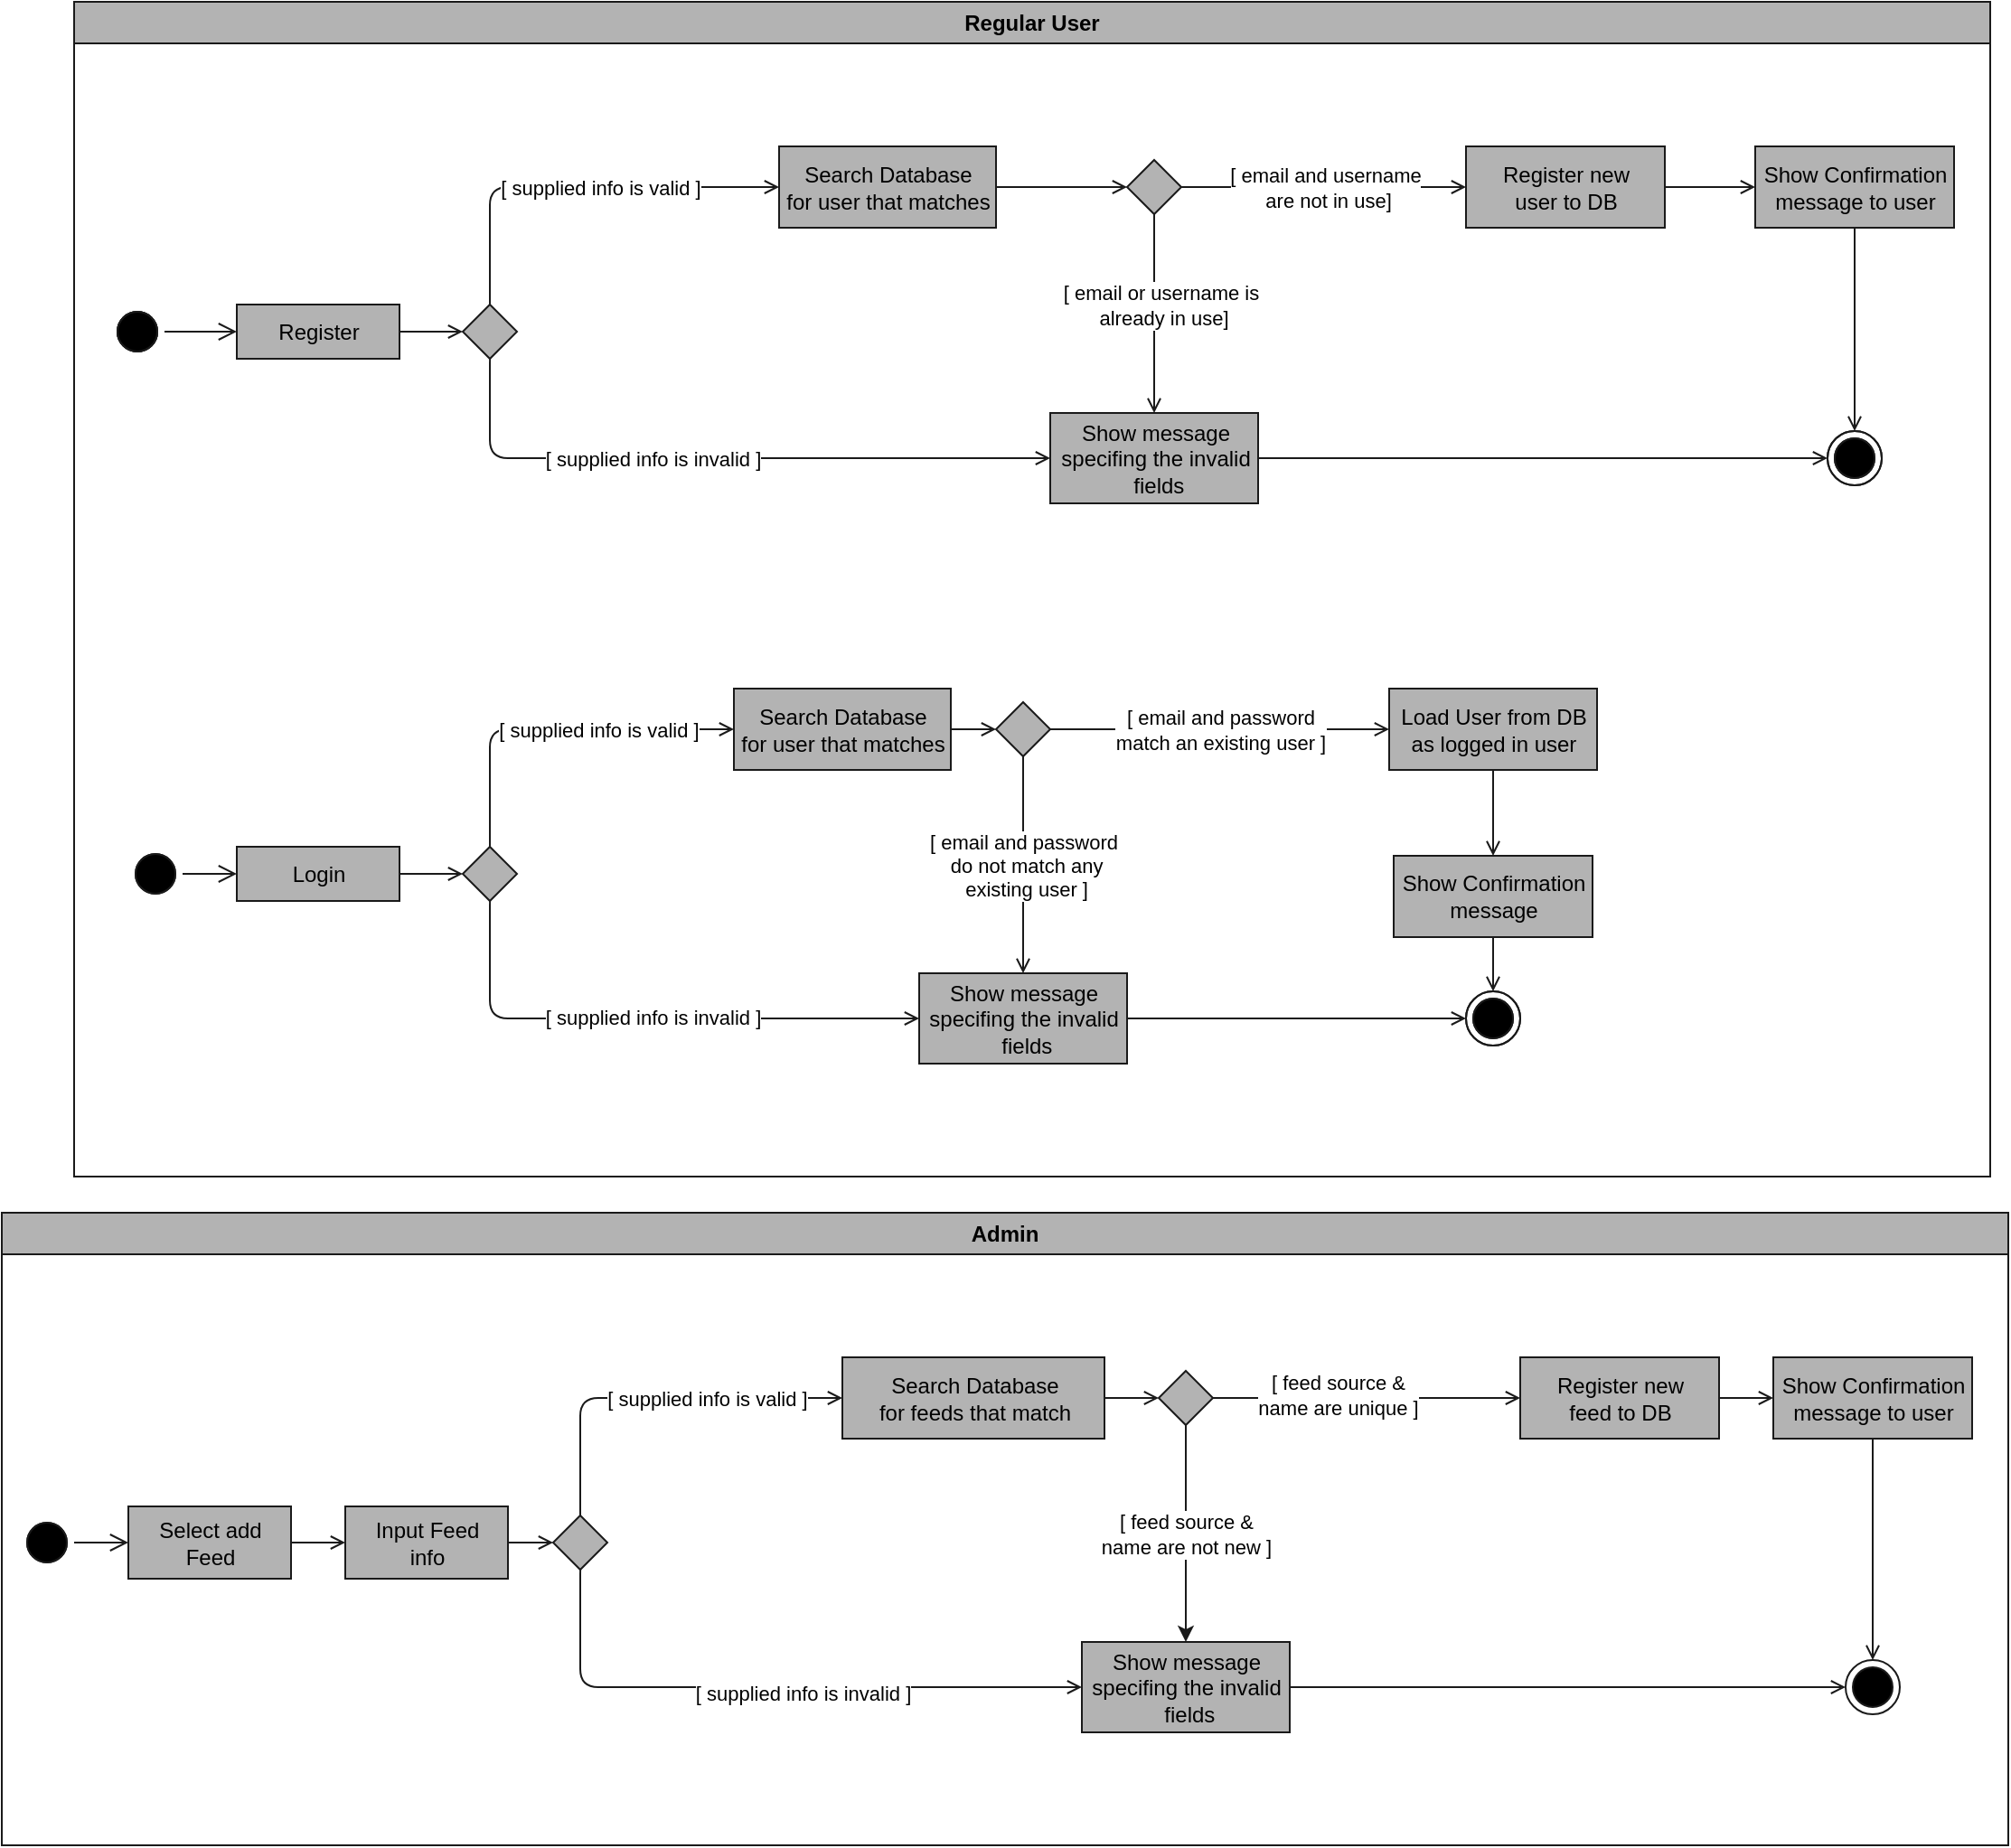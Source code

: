 <mxfile>
    <diagram id="RJNmUkppyvwB2w5q9kFV" name="Page-1">
        <mxGraphModel dx="1892" dy="916" grid="1" gridSize="10" guides="1" tooltips="1" connect="1" arrows="1" fold="1" page="1" pageScale="1" pageWidth="850" pageHeight="1100" background="#ffffff" math="0" shadow="0">
            <root>
                <mxCell id="0"/>
                <mxCell id="1" parent="0"/>
                <mxCell id="122" value="Admin" style="swimlane;whiteSpace=wrap;html=1;strokeColor=#1A1A1A;fillColor=#B3B3B3;" vertex="1" parent="1">
                    <mxGeometry x="20" y="690" width="1110" height="350" as="geometry"/>
                </mxCell>
                <mxCell id="86" value="Select add&lt;br&gt;Feed" style="html=1;strokeColor=#1A1A1A;fillColor=#B3B3B3;" vertex="1" parent="122">
                    <mxGeometry x="70" y="162.5" width="90" height="40" as="geometry"/>
                </mxCell>
                <mxCell id="87" value="Show message&lt;br&gt;specifing the invalid&lt;br&gt;&amp;nbsp;fields" style="html=1;strokeColor=#1A1A1A;fillColor=#B3B3B3;" vertex="1" parent="122">
                    <mxGeometry x="597.5" y="237.5" width="115" height="50" as="geometry"/>
                </mxCell>
                <mxCell id="89" value="Search Database&lt;br&gt;for feeds that match" style="html=1;strokeColor=#1A1A1A;fillColor=#B3B3B3;" vertex="1" parent="122">
                    <mxGeometry x="465" y="80" width="145" height="45" as="geometry"/>
                </mxCell>
                <mxCell id="90" style="endArrow=open;edgeStyle=elbowEdgeStyle;html=1;exitX=1;exitY=1;exitDx=0;exitDy=0;strokeColor=#1A1A1A;fillColor=#B3B3B3;" edge="1" parent="122" source="92" target="87">
                    <mxGeometry relative="1" as="geometry">
                        <mxPoint x="330" y="352.5" as="sourcePoint"/>
                        <Array as="points">
                            <mxPoint x="320" y="217.5"/>
                        </Array>
                    </mxGeometry>
                </mxCell>
                <mxCell id="117" value="[ supplied info is invalid ]" style="edgeLabel;html=1;align=center;verticalAlign=middle;resizable=0;points=[];strokeColor=#1A1A1A;fillColor=#B3B3B3;" vertex="1" connectable="0" parent="90">
                    <mxGeometry x="0.133" y="-3" relative="1" as="geometry">
                        <mxPoint as="offset"/>
                    </mxGeometry>
                </mxCell>
                <mxCell id="91" value="&lt;span style=&quot;orphans: 2; text-align: center; text-indent: 0px; widows: 2; text-decoration-thickness: initial; text-decoration-style: initial; text-decoration-color: initial; float: none; display: inline !important;&quot;&gt;[ supplied info is valid ]&lt;/span&gt;" style="edgeStyle=elbowEdgeStyle;html=1;exitX=0.5;exitY=0;exitDx=0;exitDy=0;endArrow=open;entryX=0;entryY=0.5;entryDx=0;entryDy=0;strokeColor=#1A1A1A;fillColor=#B3B3B3;" edge="1" parent="122" source="92" target="89">
                    <mxGeometry x="0.286" relative="1" as="geometry">
                        <mxPoint x="390" y="187.5" as="sourcePoint"/>
                        <Array as="points">
                            <mxPoint x="320" y="117.5"/>
                            <mxPoint x="335" y="117.5"/>
                        </Array>
                        <mxPoint x="460" y="117.5" as="targetPoint"/>
                        <mxPoint as="offset"/>
                    </mxGeometry>
                </mxCell>
                <mxCell id="92" value="" style="rhombus;strokeColor=#1A1A1A;fillColor=#B3B3B3;" vertex="1" parent="122">
                    <mxGeometry x="305" y="167.5" width="30" height="30" as="geometry"/>
                </mxCell>
                <mxCell id="111" style="edgeStyle=none;html=1;exitX=0.5;exitY=1;exitDx=0;exitDy=0;entryX=0.5;entryY=0;entryDx=0;entryDy=0;strokeColor=#1A1A1A;fillColor=#B3B3B3;" edge="1" parent="122" source="95" target="87">
                    <mxGeometry relative="1" as="geometry"/>
                </mxCell>
                <mxCell id="116" value="[ feed source &amp;amp;&lt;br&gt;name are not new ]" style="edgeLabel;html=1;align=center;verticalAlign=middle;resizable=0;points=[];strokeColor=#1A1A1A;fillColor=#B3B3B3;" vertex="1" connectable="0" parent="111">
                    <mxGeometry x="-0.289" relative="1" as="geometry">
                        <mxPoint y="18" as="offset"/>
                    </mxGeometry>
                </mxCell>
                <mxCell id="95" value="" style="rhombus;strokeColor=#1A1A1A;fillColor=#B3B3B3;" vertex="1" parent="122">
                    <mxGeometry x="640" y="87.5" width="30" height="30" as="geometry"/>
                </mxCell>
                <mxCell id="98" style="edgeStyle=orthogonalEdgeStyle;html=1;exitX=1;exitY=0.5;exitDx=0;exitDy=0;endArrow=open;entryX=0;entryY=0.5;entryDx=0;entryDy=0;strokeColor=#1A1A1A;fillColor=#B3B3B3;" edge="1" parent="122" source="89" target="95">
                    <mxGeometry relative="1" as="geometry">
                        <mxPoint x="510" y="127.5" as="sourcePoint"/>
                        <mxPoint x="660" y="127.5" as="targetPoint"/>
                    </mxGeometry>
                </mxCell>
                <mxCell id="102" value="" style="ellipse;html=1;shape=startState;fillColor=#B3B3B3;strokeColor=#1A1A1A;" vertex="1" parent="122">
                    <mxGeometry x="10" y="167.5" width="30" height="30" as="geometry"/>
                </mxCell>
                <mxCell id="103" value="" style="edgeStyle=orthogonalEdgeStyle;html=1;verticalAlign=bottom;endArrow=open;endSize=8;strokeColor=#1A1A1A;entryX=0;entryY=0.5;entryDx=0;entryDy=0;exitX=1;exitY=0.5;exitDx=0;exitDy=0;fillColor=#B3B3B3;" edge="1" parent="122" source="102" target="86">
                    <mxGeometry relative="1" as="geometry">
                        <mxPoint x="90" y="122.5" as="targetPoint"/>
                    </mxGeometry>
                </mxCell>
                <mxCell id="104" value="" style="ellipse;html=1;shape=endState;fillColor=#000000;strokeColor=#1A1A1A;" vertex="1" parent="122">
                    <mxGeometry x="1020" y="247.5" width="30" height="30" as="geometry"/>
                </mxCell>
                <mxCell id="84" value="" style="endArrow=open;html=1;rounded=0;align=center;verticalAlign=top;endFill=0;labelBackgroundColor=none;endSize=6;entryX=0;entryY=0.5;entryDx=0;entryDy=0;strokeColor=#1A1A1A;fillColor=#B3B3B3;" edge="1" parent="122" source="87" target="104">
                    <mxGeometry relative="1" as="geometry">
                        <mxPoint x="960" y="112.5" as="sourcePoint"/>
                        <mxPoint x="860" y="262.5" as="targetPoint"/>
                    </mxGeometry>
                </mxCell>
                <mxCell id="107" value="Input Feed&lt;br&gt;info" style="html=1;fillColor=#B3B3B3;strokeColor=#1A1A1A;" vertex="1" parent="122">
                    <mxGeometry x="190" y="162.5" width="90" height="40" as="geometry"/>
                </mxCell>
                <mxCell id="85" style="endArrow=open;edgeStyle=elbowEdgeStyle;html=1;exitX=1;exitY=0.5;exitDx=0;exitDy=0;strokeColor=#1A1A1A;fillColor=#B3B3B3;" edge="1" parent="122" source="107" target="92">
                    <mxGeometry relative="1" as="geometry"/>
                </mxCell>
                <mxCell id="109" style="endArrow=open;edgeStyle=elbowEdgeStyle;html=1;exitX=1;exitY=0.5;exitDx=0;exitDy=0;entryX=0;entryY=0.5;entryDx=0;entryDy=0;strokeColor=#1A1A1A;fillColor=#B3B3B3;" edge="1" parent="122" source="86" target="107">
                    <mxGeometry relative="1" as="geometry">
                        <mxPoint x="300" y="257.5" as="sourcePoint"/>
                        <mxPoint x="315" y="192.5" as="targetPoint"/>
                    </mxGeometry>
                </mxCell>
                <mxCell id="112" value="Register new&lt;br&gt;feed to DB" style="html=1;strokeColor=#1A1A1A;fillColor=#B3B3B3;" vertex="1" parent="122">
                    <mxGeometry x="840" y="80" width="110" height="45" as="geometry"/>
                </mxCell>
                <mxCell id="113" value="Show Confirmation&lt;br&gt;message to user" style="html=1;fillColor=#B3B3B3;strokeColor=#1A1A1A;" vertex="1" parent="122">
                    <mxGeometry x="980" y="80" width="110" height="45" as="geometry"/>
                </mxCell>
                <mxCell id="114" value="" style="edgeStyle=orthogonalEdgeStyle;html=1;endArrow=open;strokeColor=#1A1A1A;fillColor=#B3B3B3;" edge="1" parent="122" source="112" target="113">
                    <mxGeometry relative="1" as="geometry">
                        <mxPoint x="920" y="87.5" as="sourcePoint"/>
                        <mxPoint x="980" y="77.5" as="targetPoint"/>
                    </mxGeometry>
                </mxCell>
                <mxCell id="88" value="" style="edgeStyle=orthogonalEdgeStyle;html=1;endArrow=open;exitX=1;exitY=0.5;exitDx=0;exitDy=0;entryX=0;entryY=0.5;entryDx=0;entryDy=0;strokeColor=#1A1A1A;fillColor=#B3B3B3;" edge="1" parent="122" source="95" target="112">
                    <mxGeometry relative="1" as="geometry">
                        <mxPoint x="700" y="157.5" as="sourcePoint"/>
                        <mxPoint x="790" y="102.5" as="targetPoint"/>
                    </mxGeometry>
                </mxCell>
                <mxCell id="115" value="[ feed source &amp;amp;&lt;br&gt;name are unique ]" style="edgeLabel;html=1;align=center;verticalAlign=middle;resizable=0;points=[];strokeColor=#1A1A1A;fillColor=#B3B3B3;" vertex="1" connectable="0" parent="88">
                    <mxGeometry x="-0.283" y="1" relative="1" as="geometry">
                        <mxPoint x="8" y="-1" as="offset"/>
                    </mxGeometry>
                </mxCell>
                <mxCell id="101" value="" style="endArrow=open;html=1;rounded=0;align=center;verticalAlign=top;endFill=0;labelBackgroundColor=none;endSize=6;entryX=0.5;entryY=0;entryDx=0;entryDy=0;strokeColor=#1A1A1A;fillColor=#B3B3B3;" edge="1" parent="122" source="113" target="104">
                    <mxGeometry relative="1" as="geometry">
                        <mxPoint x="1101.667" y="200" as="sourcePoint"/>
                        <mxPoint x="1015" y="245" as="targetPoint"/>
                    </mxGeometry>
                </mxCell>
                <mxCell id="127" value="" style="ellipse;html=1;shape=startState;fillColor=#000000;strokeColor=#1A1A1A;" vertex="1" parent="122">
                    <mxGeometry x="60" y="-502.5" width="30" height="30" as="geometry"/>
                </mxCell>
                <mxCell id="128" value="" style="ellipse;html=1;shape=endState;fillColor=#000000;strokeColor=#1A1A1A;" vertex="1" parent="122">
                    <mxGeometry x="1010" y="-432.5" width="30" height="30" as="geometry"/>
                </mxCell>
                <mxCell id="129" value="" style="ellipse;html=1;shape=endState;fillColor=#000000;strokeColor=#1A1A1A;" vertex="1" parent="122">
                    <mxGeometry x="810" y="-122.5" width="30" height="30" as="geometry"/>
                </mxCell>
                <mxCell id="130" value="" style="ellipse;html=1;shape=startState;fillColor=#000000;strokeColor=#1A1A1A;" vertex="1" parent="122">
                    <mxGeometry x="70" y="-202.5" width="30" height="30" as="geometry"/>
                </mxCell>
                <mxCell id="131" value="" style="ellipse;html=1;shape=startState;fillColor=#000000;strokeColor=#1A1A1A;" vertex="1" parent="122">
                    <mxGeometry x="10" y="167.5" width="30" height="30" as="geometry"/>
                </mxCell>
                <mxCell id="123" value="Regular User" style="swimlane;whiteSpace=wrap;html=1;strokeColor=#1A1A1A;fillColor=#B3B3B3;startSize=23;" vertex="1" parent="1">
                    <mxGeometry x="60" y="20" width="1060" height="650" as="geometry"/>
                </mxCell>
                <mxCell id="11" value="Register" style="html=1;strokeColor=#1A1A1A;fillColor=#B3B3B3;" vertex="1" parent="123">
                    <mxGeometry x="90" y="167.5" width="90" height="30" as="geometry"/>
                </mxCell>
                <mxCell id="12" value="Show message&lt;br&gt;specifing the invalid&lt;br&gt;&amp;nbsp;fields" style="html=1;strokeColor=#1A1A1A;fillColor=#B3B3B3;" vertex="1" parent="123">
                    <mxGeometry x="540" y="227.5" width="115" height="50" as="geometry"/>
                </mxCell>
                <mxCell id="13" value="Register new&lt;br&gt;user to DB" style="html=1;strokeColor=#1A1A1A;fillColor=#B3B3B3;" vertex="1" parent="123">
                    <mxGeometry x="770" y="80" width="110" height="45" as="geometry"/>
                </mxCell>
                <mxCell id="17" value="&lt;span style=&quot;orphans: 2; text-align: center; text-indent: 0px; widows: 2; text-decoration-thickness: initial; text-decoration-style: initial; text-decoration-color: initial; float: none; display: inline !important;&quot;&gt;[ supplied info is invalid ]&lt;/span&gt;" style="endArrow=open;edgeStyle=elbowEdgeStyle;html=1;exitX=1;exitY=1;exitDx=0;exitDy=0;strokeColor=#1A1A1A;fillColor=#B3B3B3;" edge="1" parent="123" source="14" target="12">
                    <mxGeometry x="-0.158" relative="1" as="geometry">
                        <mxPoint x="240" y="352.5" as="sourcePoint"/>
                        <Array as="points">
                            <mxPoint x="230" y="217.5"/>
                        </Array>
                        <mxPoint as="offset"/>
                    </mxGeometry>
                </mxCell>
                <mxCell id="14" value="" style="rhombus;strokeColor=#1A1A1A;fillColor=#B3B3B3;" vertex="1" parent="123">
                    <mxGeometry x="215" y="167.5" width="30" height="30" as="geometry"/>
                </mxCell>
                <mxCell id="21" style="endArrow=open;edgeStyle=elbowEdgeStyle;html=1;strokeColor=#1A1A1A;fillColor=#B3B3B3;" edge="1" parent="123" source="11" target="14">
                    <mxGeometry relative="1" as="geometry"/>
                </mxCell>
                <mxCell id="26" value="" style="rhombus;strokeColor=#1A1A1A;fillColor=#B3B3B3;" vertex="1" parent="123">
                    <mxGeometry x="582.5" y="87.5" width="30" height="30" as="geometry"/>
                </mxCell>
                <mxCell id="29" value="&lt;span style=&quot;orphans: 2; text-align: center; text-indent: 0px; widows: 2; text-decoration-thickness: initial; text-decoration-style: initial; text-decoration-color: initial; float: none; display: inline !important;&quot;&gt;[ email or username is&lt;/span&gt;&lt;br style=&quot;border-color: rgb(0, 0, 0); orphans: 2; text-align: center; text-indent: 0px; widows: 2; text-decoration-thickness: initial; text-decoration-style: initial; text-decoration-color: initial;&quot;&gt;&lt;span style=&quot;orphans: 2; text-align: center; text-indent: 0px; widows: 2; text-decoration-thickness: initial; text-decoration-style: initial; text-decoration-color: initial; float: none; display: inline !important;&quot;&gt;&amp;nbsp;already in use]&lt;/span&gt;" style="edgeStyle=orthogonalEdgeStyle;html=1;exitX=0.5;exitY=1;exitDx=0;exitDy=0;entryX=0.5;entryY=0;entryDx=0;entryDy=0;endArrow=open;strokeColor=#1A1A1A;fillColor=#B3B3B3;" edge="1" parent="123" source="26" target="12">
                    <mxGeometry x="-0.091" y="3" relative="1" as="geometry">
                        <mxPoint x="450" y="37.5" as="sourcePoint"/>
                        <mxPoint x="440" y="182.5" as="targetPoint"/>
                        <mxPoint as="offset"/>
                    </mxGeometry>
                </mxCell>
                <mxCell id="31" value="&lt;span style=&quot;orphans: 2; text-align: center; text-indent: 0px; widows: 2; text-decoration-thickness: initial; text-decoration-style: initial; text-decoration-color: initial; float: none; display: inline !important;&quot;&gt;[ email and username&lt;/span&gt;&lt;br style=&quot;border-color: rgb(0, 0, 0); orphans: 2; text-align: center; text-indent: 0px; widows: 2; text-decoration-thickness: initial; text-decoration-style: initial; text-decoration-color: initial;&quot;&gt;&lt;span style=&quot;orphans: 2; text-align: center; text-indent: 0px; widows: 2; text-decoration-thickness: initial; text-decoration-style: initial; text-decoration-color: initial; float: none; display: inline !important;&quot;&gt;&amp;nbsp;are&amp;nbsp;not in use]&lt;/span&gt;" style="edgeStyle=orthogonalEdgeStyle;html=1;exitX=1;exitY=0.5;exitDx=0;exitDy=0;endArrow=open;strokeColor=#1A1A1A;fillColor=#B3B3B3;" edge="1" parent="123" source="26" target="13">
                    <mxGeometry relative="1" as="geometry">
                        <mxPoint x="420" y="127.5" as="sourcePoint"/>
                        <mxPoint x="510" y="102.5" as="targetPoint"/>
                    </mxGeometry>
                </mxCell>
                <mxCell id="36" value="Show Confirmation&lt;br&gt;message to user" style="html=1;fillColor=#B3B3B3;strokeColor=#1A1A1A;" vertex="1" parent="123">
                    <mxGeometry x="930" y="80" width="110" height="45" as="geometry"/>
                </mxCell>
                <mxCell id="39" value="" style="endArrow=open;html=1;rounded=0;align=center;verticalAlign=top;endFill=0;labelBackgroundColor=none;endSize=6;entryX=0.5;entryY=0;entryDx=0;entryDy=0;strokeColor=#1A1A1A;fillColor=#B3B3B3;" edge="1" parent="123" source="36" target="68">
                    <mxGeometry relative="1" as="geometry">
                        <mxPoint x="675" y="270" as="sourcePoint"/>
                        <mxPoint x="985" y="245" as="targetPoint"/>
                    </mxGeometry>
                </mxCell>
                <mxCell id="45" value="Login" style="html=1;strokeColor=#1A1A1A;fillColor=#B3B3B3;" vertex="1" parent="123">
                    <mxGeometry x="90" y="467.5" width="90" height="30" as="geometry"/>
                </mxCell>
                <mxCell id="46" value="Show message&lt;br&gt;specifing the invalid&lt;br&gt;&amp;nbsp;fields" style="html=1;strokeColor=#1A1A1A;fillColor=#B3B3B3;" vertex="1" parent="123">
                    <mxGeometry x="467.5" y="537.5" width="115" height="50" as="geometry"/>
                </mxCell>
                <mxCell id="47" value="&lt;span style=&quot;orphans: 2; text-align: center; text-indent: 0px; widows: 2; text-decoration-thickness: initial; text-decoration-style: initial; text-decoration-color: initial; float: none; display: inline !important;&quot;&gt;[ email and password&lt;/span&gt;&lt;br style=&quot;border-color: rgb(0, 0, 0); orphans: 2; text-align: center; text-indent: 0px; widows: 2; text-decoration-thickness: initial; text-decoration-style: initial; text-decoration-color: initial;&quot;&gt;&lt;span style=&quot;orphans: 2; text-align: center; text-indent: 0px; widows: 2; text-decoration-thickness: initial; text-decoration-style: initial; text-decoration-color: initial; float: none; display: inline !important;&quot;&gt;match&amp;nbsp;an existing user ]&lt;/span&gt;" style="edgeStyle=orthogonalEdgeStyle;html=1;endArrow=open;exitX=1;exitY=0.5;exitDx=0;exitDy=0;entryX=0;entryY=0.5;entryDx=0;entryDy=0;strokeColor=#1A1A1A;fillColor=#B3B3B3;" edge="1" parent="123">
                    <mxGeometry relative="1" as="geometry">
                        <mxPoint x="540" y="402.5" as="sourcePoint"/>
                        <mxPoint x="727.5" y="402.5" as="targetPoint"/>
                    </mxGeometry>
                </mxCell>
                <mxCell id="48" value="Search Database&lt;br&gt;for user that matches" style="html=1;strokeColor=#1A1A1A;fillColor=#B3B3B3;" vertex="1" parent="123">
                    <mxGeometry x="365" y="380" width="120" height="45" as="geometry"/>
                </mxCell>
                <mxCell id="49" style="endArrow=open;edgeStyle=elbowEdgeStyle;html=1;exitX=1;exitY=1;exitDx=0;exitDy=0;strokeColor=#1A1A1A;fillColor=#B3B3B3;" edge="1" parent="123" source="51" target="46">
                    <mxGeometry relative="1" as="geometry">
                        <mxPoint x="240" y="652.5" as="sourcePoint"/>
                        <Array as="points">
                            <mxPoint x="230" y="517.5"/>
                        </Array>
                    </mxGeometry>
                </mxCell>
                <mxCell id="119" value="[ supplied info is invalid ]" style="edgeLabel;html=1;align=center;verticalAlign=middle;resizable=0;points=[];strokeColor=#1A1A1A;fillColor=#B3B3B3;" vertex="1" connectable="0" parent="49">
                    <mxGeometry x="0.071" y="2" relative="1" as="geometry">
                        <mxPoint y="1" as="offset"/>
                    </mxGeometry>
                </mxCell>
                <mxCell id="50" value="&lt;span style=&quot;orphans: 2; text-align: center; text-indent: 0px; widows: 2; text-decoration-thickness: initial; text-decoration-style: initial; text-decoration-color: initial; float: none; display: inline !important;&quot;&gt;[ supplied info is valid ]&lt;/span&gt;" style="edgeStyle=elbowEdgeStyle;html=1;exitX=0.5;exitY=0;exitDx=0;exitDy=0;endArrow=open;entryX=0;entryY=0.5;entryDx=0;entryDy=0;strokeColor=#1A1A1A;fillColor=#B3B3B3;" edge="1" parent="123" source="51" target="48">
                    <mxGeometry x="0.25" relative="1" as="geometry">
                        <mxPoint x="300" y="487.5" as="sourcePoint"/>
                        <Array as="points">
                            <mxPoint x="230" y="417.5"/>
                            <mxPoint x="245" y="417.5"/>
                        </Array>
                        <mxPoint x="370" y="417.5" as="targetPoint"/>
                        <mxPoint as="offset"/>
                    </mxGeometry>
                </mxCell>
                <mxCell id="51" value="" style="rhombus;strokeColor=#1A1A1A;fillColor=#B3B3B3;" vertex="1" parent="123">
                    <mxGeometry x="215" y="467.5" width="30" height="30" as="geometry"/>
                </mxCell>
                <mxCell id="44" style="endArrow=open;edgeStyle=elbowEdgeStyle;html=1;strokeColor=#1A1A1A;fillColor=#B3B3B3;" edge="1" parent="123" source="45" target="51">
                    <mxGeometry relative="1" as="geometry"/>
                </mxCell>
                <mxCell id="54" value="" style="rhombus;strokeColor=#1A1A1A;fillColor=#B3B3B3;" vertex="1" parent="123">
                    <mxGeometry x="510" y="387.5" width="30" height="30" as="geometry"/>
                </mxCell>
                <mxCell id="55" value="&lt;span style=&quot;orphans: 2; text-align: center; text-indent: 0px; widows: 2; text-decoration-thickness: initial; text-decoration-style: initial; text-decoration-color: initial; float: none; display: inline !important;&quot;&gt;[ email and password&lt;/span&gt;&lt;br style=&quot;border-color: rgb(0, 0, 0); orphans: 2; text-align: center; text-indent: 0px; widows: 2; text-decoration-thickness: initial; text-decoration-style: initial; text-decoration-color: initial;&quot;&gt;&lt;span style=&quot;orphans: 2; text-align: center; text-indent: 0px; widows: 2; text-decoration-thickness: initial; text-decoration-style: initial; text-decoration-color: initial; float: none; display: inline !important;&quot;&gt;&amp;nbsp;do not match&amp;nbsp;any&lt;/span&gt;&lt;br style=&quot;border-color: rgb(0, 0, 0); orphans: 2; text-align: center; text-indent: 0px; widows: 2; text-decoration-thickness: initial; text-decoration-style: initial; text-decoration-color: initial;&quot;&gt;&lt;span style=&quot;orphans: 2; text-align: center; text-indent: 0px; widows: 2; text-decoration-thickness: initial; text-decoration-style: initial; text-decoration-color: initial; float: none; display: inline !important;&quot;&gt;&amp;nbsp;existing user ]&lt;/span&gt;" style="edgeStyle=orthogonalEdgeStyle;html=1;exitX=0.5;exitY=1;exitDx=0;exitDy=0;entryX=0.5;entryY=0;entryDx=0;entryDy=0;endArrow=open;strokeColor=#1A1A1A;fillColor=#B3B3B3;" edge="1" parent="123">
                    <mxGeometry relative="1" as="geometry">
                        <mxPoint x="525" y="417.5" as="sourcePoint"/>
                        <mxPoint x="525" y="537.5" as="targetPoint"/>
                        <mxPoint as="offset"/>
                    </mxGeometry>
                </mxCell>
                <mxCell id="57" style="edgeStyle=orthogonalEdgeStyle;html=1;exitX=1;exitY=0.5;exitDx=0;exitDy=0;endArrow=open;entryX=0;entryY=0.5;entryDx=0;entryDy=0;strokeColor=#1A1A1A;fillColor=#B3B3B3;" edge="1" parent="123" source="48" target="54">
                    <mxGeometry relative="1" as="geometry">
                        <mxPoint x="420" y="427.5" as="sourcePoint"/>
                        <mxPoint x="570" y="427.5" as="targetPoint"/>
                    </mxGeometry>
                </mxCell>
                <mxCell id="59" value="Show Confirmation&lt;br&gt;message" style="html=1;fillColor=#B3B3B3;strokeColor=#1A1A1A;" vertex="1" parent="123">
                    <mxGeometry x="730" y="472.5" width="110" height="45" as="geometry"/>
                </mxCell>
                <mxCell id="60" value="" style="endArrow=open;html=1;rounded=0;align=center;verticalAlign=top;endFill=0;labelBackgroundColor=none;endSize=6;entryX=0.5;entryY=0;entryDx=0;entryDy=0;strokeColor=#1A1A1A;fillColor=#B3B3B3;" edge="1" parent="123" source="59" target="73">
                    <mxGeometry relative="1" as="geometry">
                        <mxPoint x="475" y="572.5" as="sourcePoint"/>
                        <mxPoint x="785" y="547.5" as="targetPoint"/>
                    </mxGeometry>
                </mxCell>
                <mxCell id="62" value="" style="edgeStyle=orthogonalEdgeStyle;html=1;endArrow=open;strokeColor=#1A1A1A;fillColor=#B3B3B3;" edge="1" parent="123" source="13" target="36">
                    <mxGeometry relative="1" as="geometry">
                        <mxPoint x="700" y="112.5" as="sourcePoint"/>
                        <mxPoint x="760" y="102.5" as="targetPoint"/>
                    </mxGeometry>
                </mxCell>
                <mxCell id="66" value="" style="ellipse;html=1;shape=startState;fillColor=#B3B3B3;strokeColor=#1A1A1A;" vertex="1" parent="123">
                    <mxGeometry x="20" y="167.5" width="30" height="30" as="geometry"/>
                </mxCell>
                <mxCell id="67" value="" style="edgeStyle=orthogonalEdgeStyle;html=1;verticalAlign=bottom;endArrow=open;endSize=8;strokeColor=#1A1A1A;entryX=0;entryY=0.5;entryDx=0;entryDy=0;exitX=1;exitY=0.5;exitDx=0;exitDy=0;fillColor=#B3B3B3;" edge="1" source="66" parent="123" target="11">
                    <mxGeometry relative="1" as="geometry">
                        <mxPoint x="125" y="687.5" as="targetPoint"/>
                    </mxGeometry>
                </mxCell>
                <mxCell id="68" value="" style="ellipse;html=1;shape=endState;fillColor=#000000;strokeColor=#1A1A1A;" vertex="1" parent="123">
                    <mxGeometry x="970" y="237.5" width="30" height="30" as="geometry"/>
                </mxCell>
                <mxCell id="5" value="" style="endArrow=open;html=1;rounded=0;align=center;verticalAlign=top;endFill=0;labelBackgroundColor=none;endSize=6;entryX=0;entryY=0.5;entryDx=0;entryDy=0;strokeColor=#1A1A1A;fillColor=#B3B3B3;" edge="1" target="68" parent="123" source="12">
                    <mxGeometry relative="1" as="geometry">
                        <mxPoint x="870" y="112.5" as="sourcePoint"/>
                        <mxPoint x="970.0" y="260.052" as="targetPoint"/>
                    </mxGeometry>
                </mxCell>
                <mxCell id="71" value="" style="ellipse;html=1;shape=startState;fillColor=#000000;strokeColor=#1A1A1A;" vertex="1" parent="123">
                    <mxGeometry x="30" y="467.5" width="30" height="30" as="geometry"/>
                </mxCell>
                <mxCell id="72" value="" style="edgeStyle=orthogonalEdgeStyle;html=1;verticalAlign=bottom;endArrow=open;endSize=8;strokeColor=#1A1A1A;entryX=0;entryY=0.5;entryDx=0;entryDy=0;exitX=1;exitY=0.5;exitDx=0;exitDy=0;fillColor=#B3B3B3;" edge="1" parent="123" source="71" target="45">
                    <mxGeometry relative="1" as="geometry">
                        <mxPoint x="110" y="422.5" as="targetPoint"/>
                    </mxGeometry>
                </mxCell>
                <mxCell id="73" value="" style="ellipse;html=1;shape=endState;fillColor=#000000;strokeColor=#1A1A1A;" vertex="1" parent="123">
                    <mxGeometry x="770" y="547.5" width="30" height="30" as="geometry"/>
                </mxCell>
                <mxCell id="75" value="" style="edgeStyle=orthogonalEdgeStyle;html=1;endArrow=open;exitX=0.5;exitY=1;exitDx=0;exitDy=0;entryX=0.5;entryY=0;entryDx=0;entryDy=0;strokeColor=#1A1A1A;fillColor=#B3B3B3;" edge="1" parent="123" source="76" target="59">
                    <mxGeometry relative="1" as="geometry">
                        <mxPoint x="880" y="440" as="sourcePoint"/>
                        <mxPoint x="1115" y="497.5" as="targetPoint"/>
                    </mxGeometry>
                </mxCell>
                <mxCell id="76" value="Load User from DB&lt;br&gt;as logged in user" style="whiteSpace=wrap;html=1;strokeColor=#1A1A1A;fillColor=#B3B3B3;" vertex="1" parent="123">
                    <mxGeometry x="727.5" y="380" width="115" height="45" as="geometry"/>
                </mxCell>
                <mxCell id="80" value="Search Database&lt;br&gt;for user that matches" style="html=1;strokeColor=#1A1A1A;fillColor=#B3B3B3;" vertex="1" parent="123">
                    <mxGeometry x="390" y="80" width="120" height="45" as="geometry"/>
                </mxCell>
                <mxCell id="82" style="html=1;exitX=1;exitY=0.5;exitDx=0;exitDy=0;entryX=0;entryY=0.5;entryDx=0;entryDy=0;endArrow=open;strokeColor=#1A1A1A;fillColor=#B3B3B3;" edge="1" parent="123" source="80" target="26">
                    <mxGeometry relative="1" as="geometry">
                        <mxPoint x="607.5" y="127.5" as="sourcePoint"/>
                        <mxPoint x="607.5" y="237.5" as="targetPoint"/>
                    </mxGeometry>
                </mxCell>
                <mxCell id="43" value="" style="endArrow=open;html=1;rounded=0;align=center;verticalAlign=top;endFill=0;labelBackgroundColor=none;endSize=6;entryX=0;entryY=0.5;entryDx=0;entryDy=0;strokeColor=#1A1A1A;fillColor=#B3B3B3;" edge="1" parent="123" source="46" target="73">
                    <mxGeometry relative="1" as="geometry">
                        <mxPoint x="870" y="412.5" as="sourcePoint"/>
                        <mxPoint x="770" y="562.5" as="targetPoint"/>
                    </mxGeometry>
                </mxCell>
                <mxCell id="18" style="edgeStyle=elbowEdgeStyle;html=1;exitX=0.5;exitY=0;exitDx=0;exitDy=0;entryX=0;entryY=0.5;entryDx=0;entryDy=0;endArrow=open;strokeColor=#1A1A1A;fillColor=#B3B3B3;" edge="1" parent="123" source="14" target="80">
                    <mxGeometry relative="1" as="geometry">
                        <mxPoint x="300" y="187.5" as="sourcePoint"/>
                        <Array as="points">
                            <mxPoint x="230" y="117.5"/>
                            <mxPoint x="245" y="117.5"/>
                        </Array>
                    </mxGeometry>
                </mxCell>
                <mxCell id="118" value="[ supplied info is valid ]" style="edgeLabel;html=1;align=center;verticalAlign=middle;resizable=0;points=[];strokeColor=#1A1A1A;fillColor=#B3B3B3;" vertex="1" connectable="0" parent="18">
                    <mxGeometry x="0.118" y="-2" relative="1" as="geometry">
                        <mxPoint y="-2" as="offset"/>
                    </mxGeometry>
                </mxCell>
                <mxCell id="126" value="" style="ellipse;html=1;shape=startState;fillColor=#000000;strokeColor=#1A1A1A;" vertex="1" parent="123">
                    <mxGeometry x="20" y="167.5" width="30" height="30" as="geometry"/>
                </mxCell>
            </root>
        </mxGraphModel>
    </diagram>
</mxfile>
